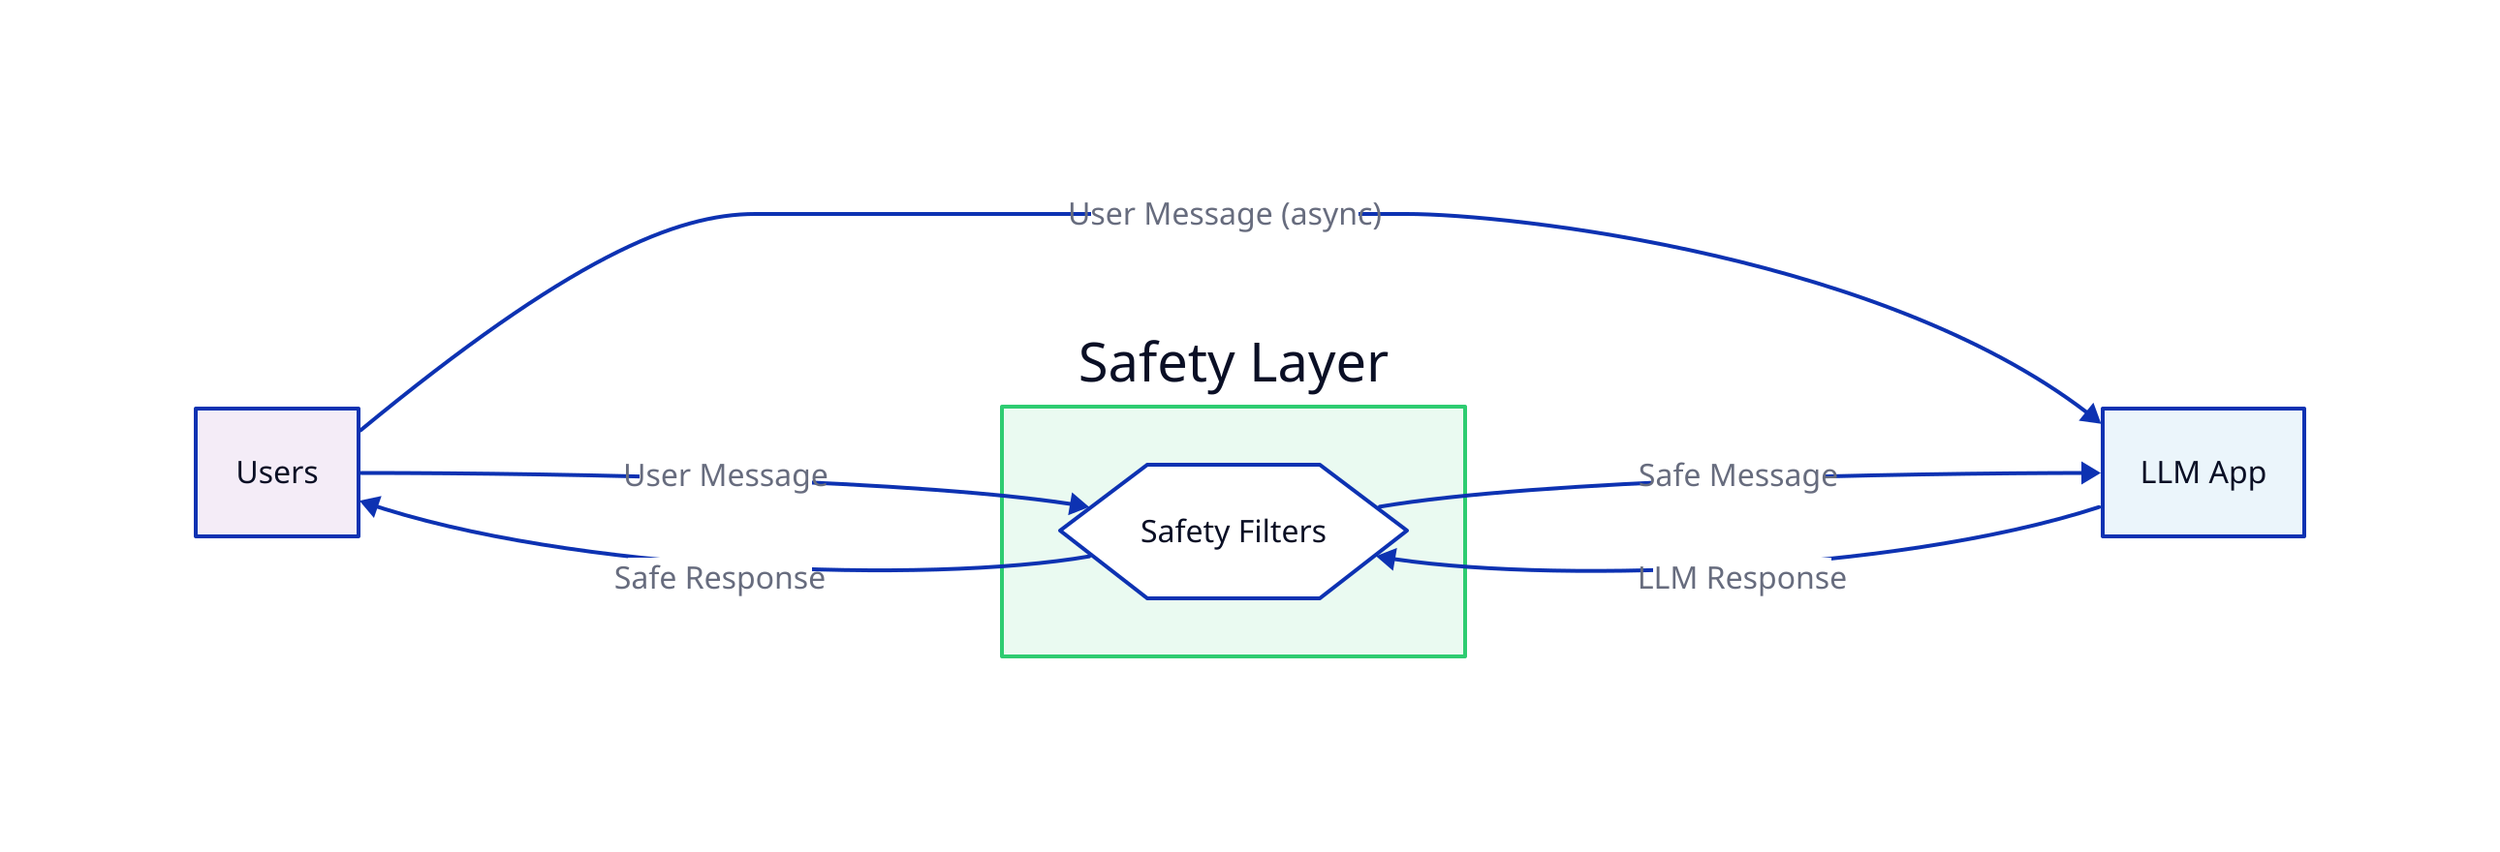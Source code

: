 # Main components
users: Users {
  shape: rectangle
  style.fill: "#F4ECF7"
}

safety_layer: Safety Layer {
  shape: rectangle
  style.fill: "#EAFAF1"
  style.stroke: "#2ECC71"
  style.stroke-width: 2

  filter: Safety Filters {
    shape: hexagon
    style.fill: "#FFFFFF"
  }
}

llm: LLM App {
  shape: rectangle
  style.fill: "#EBF5FB"
}

# Connections
users -> safety_layer.filter: User Message
users -> llm: User Message (async)
safety_layer.filter -> llm: Safe Message

llm -> safety_layer.filter: LLM Response
safety_layer.filter -> users: Safe Response

direction: right
